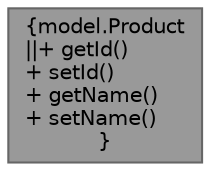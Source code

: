 digraph "model.Product"
{
 // LATEX_PDF_SIZE
  bgcolor="transparent";
  edge [fontname=Helvetica,fontsize=10,labelfontname=Helvetica,labelfontsize=10];
  node [fontname=Helvetica,fontsize=10,shape=box,height=0.2,width=0.4];
  Node1 [label="{model.Product\n||+ getId()\l+ setId()\l+ getName()\l+ setName()\l}",height=0.2,width=0.4,color="gray40", fillcolor="grey60", style="filled", fontcolor="black",tooltip=" "];
}
